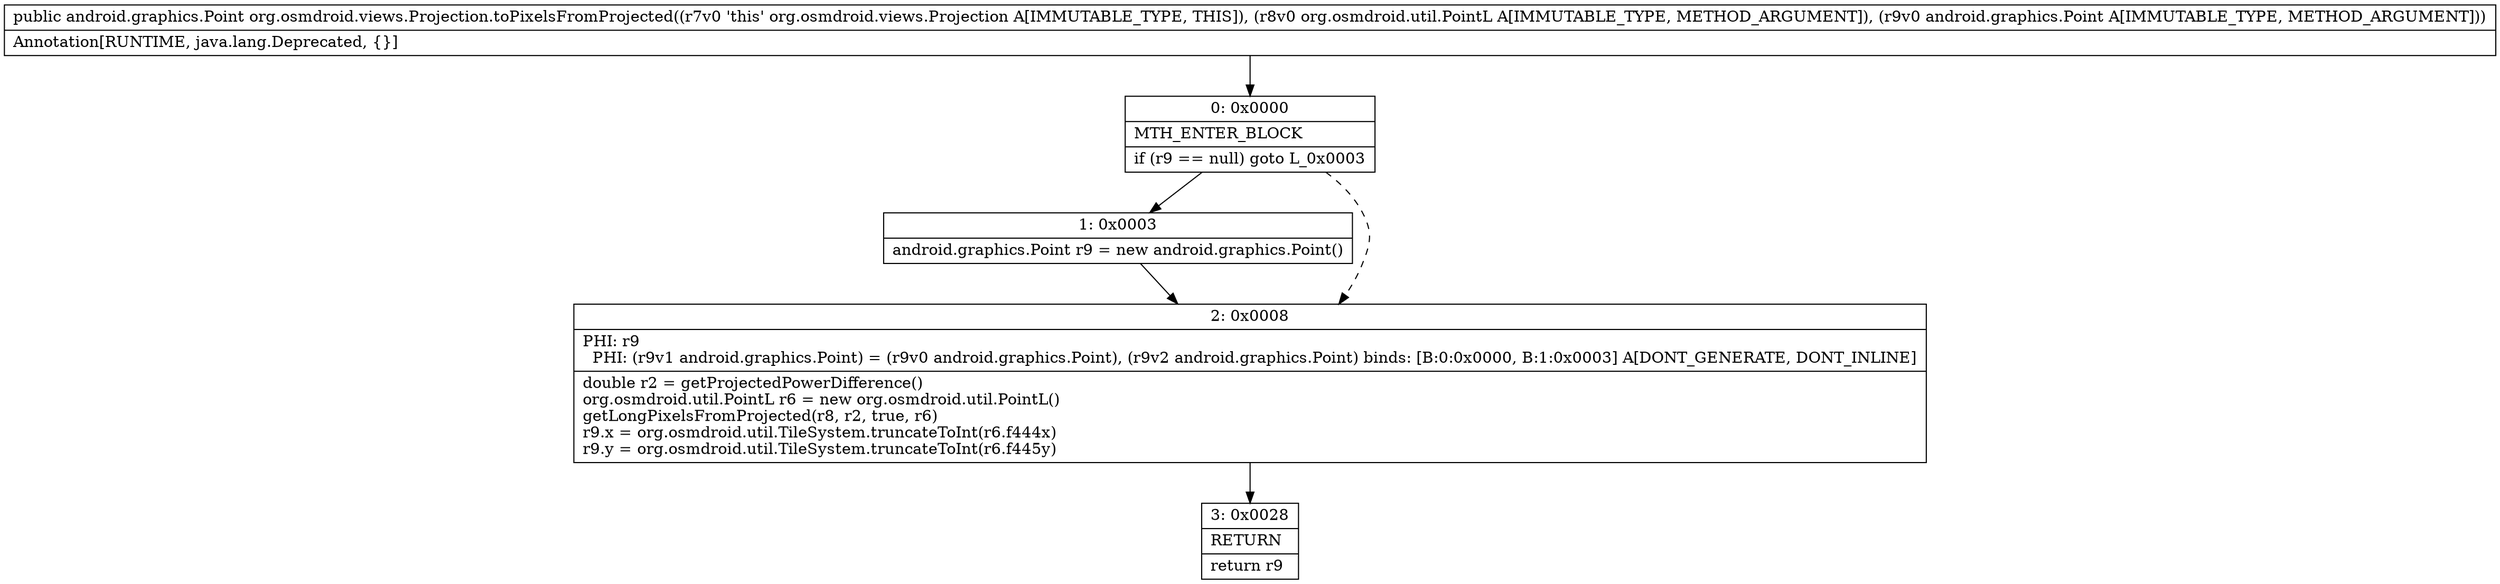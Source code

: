 digraph "CFG fororg.osmdroid.views.Projection.toPixelsFromProjected(Lorg\/osmdroid\/util\/PointL;Landroid\/graphics\/Point;)Landroid\/graphics\/Point;" {
Node_0 [shape=record,label="{0\:\ 0x0000|MTH_ENTER_BLOCK\l|if (r9 == null) goto L_0x0003\l}"];
Node_1 [shape=record,label="{1\:\ 0x0003|android.graphics.Point r9 = new android.graphics.Point()\l}"];
Node_2 [shape=record,label="{2\:\ 0x0008|PHI: r9 \l  PHI: (r9v1 android.graphics.Point) = (r9v0 android.graphics.Point), (r9v2 android.graphics.Point) binds: [B:0:0x0000, B:1:0x0003] A[DONT_GENERATE, DONT_INLINE]\l|double r2 = getProjectedPowerDifference()\lorg.osmdroid.util.PointL r6 = new org.osmdroid.util.PointL()\lgetLongPixelsFromProjected(r8, r2, true, r6)\lr9.x = org.osmdroid.util.TileSystem.truncateToInt(r6.f444x)\lr9.y = org.osmdroid.util.TileSystem.truncateToInt(r6.f445y)\l}"];
Node_3 [shape=record,label="{3\:\ 0x0028|RETURN\l|return r9\l}"];
MethodNode[shape=record,label="{public android.graphics.Point org.osmdroid.views.Projection.toPixelsFromProjected((r7v0 'this' org.osmdroid.views.Projection A[IMMUTABLE_TYPE, THIS]), (r8v0 org.osmdroid.util.PointL A[IMMUTABLE_TYPE, METHOD_ARGUMENT]), (r9v0 android.graphics.Point A[IMMUTABLE_TYPE, METHOD_ARGUMENT]))  | Annotation[RUNTIME, java.lang.Deprecated, \{\}]\l}"];
MethodNode -> Node_0;
Node_0 -> Node_1;
Node_0 -> Node_2[style=dashed];
Node_1 -> Node_2;
Node_2 -> Node_3;
}

